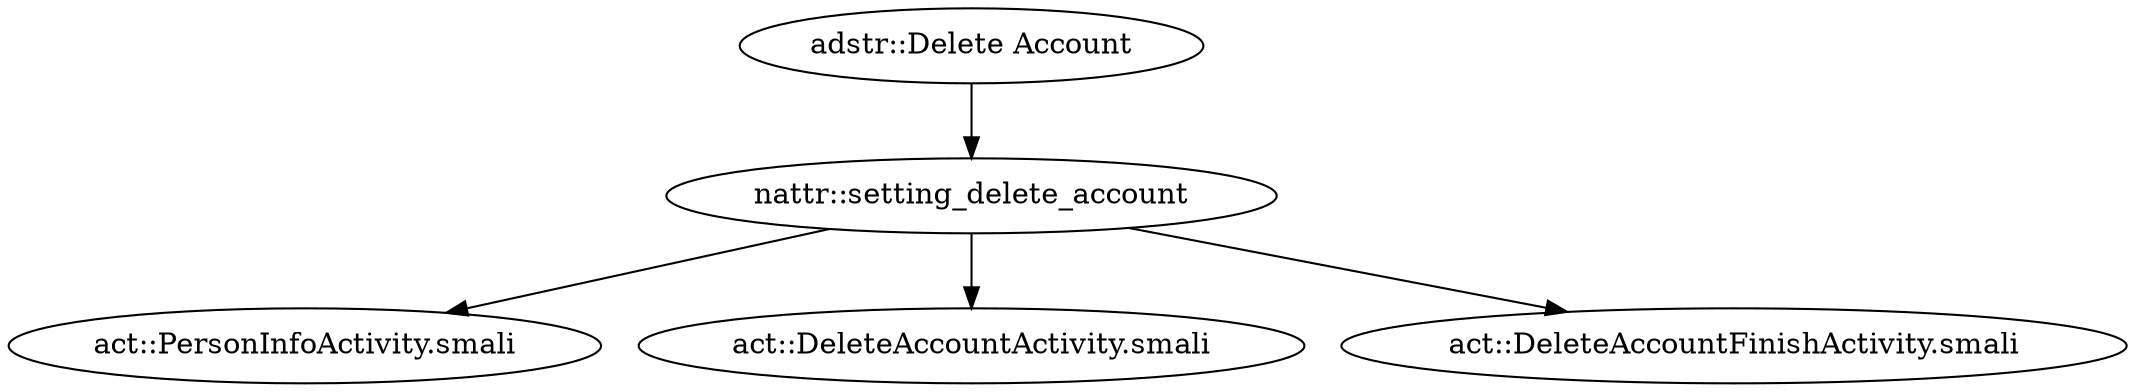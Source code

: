 digraph G {
"adstr::Delete Account" -> "nattr::setting_delete_account"
"nattr::setting_delete_account" -> "act::PersonInfoActivity.smali"
"nattr::setting_delete_account" -> "act::DeleteAccountActivity.smali"
"nattr::setting_delete_account" -> "act::DeleteAccountFinishActivity.smali"
}

